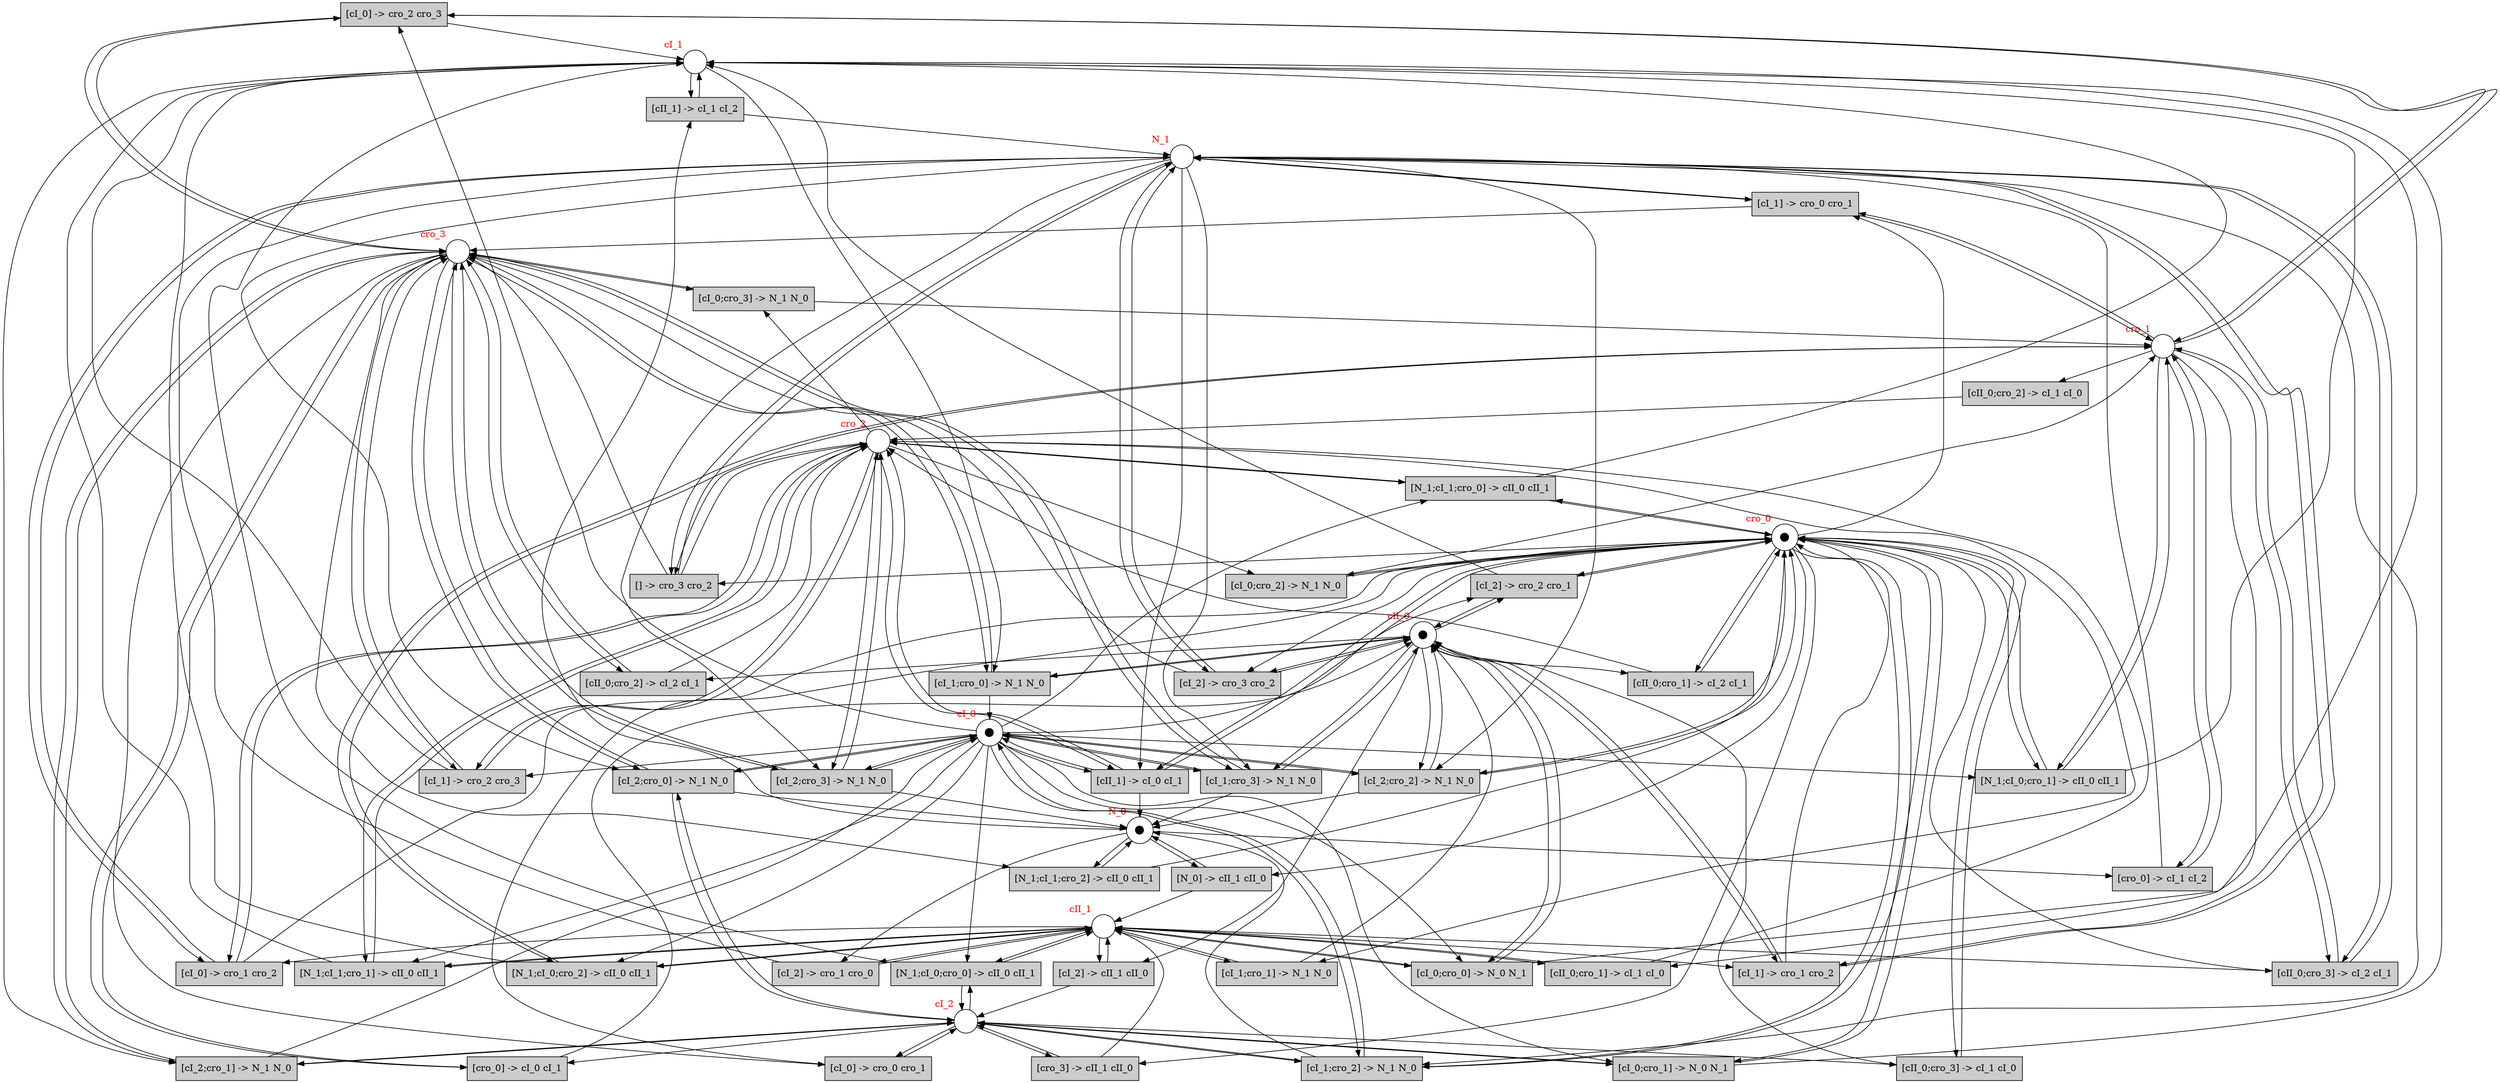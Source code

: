 digraph test {
  t41 -> p8;
  t40 -> p8;
  t39 -> p8;
  t38 -> p8;
  t37 -> p8;
  t36 -> p8;
  t35 -> p8;
  t34 -> p8;
  t33 -> p8;
  t32 -> p8;
  t31 -> p4;
  t30 -> p4;
  t29 -> p1;
  t28 -> p1;
  t27 -> p1;
  t26 -> p5;
  t25 -> p5;
  t24 -> p7;
  t23 -> p2;
  t22 -> p2;
  t21 -> p4;
  t20 -> p4;
  t19 -> p4;
  t18 -> p10;
  t17 -> p10;
  t16 -> p10;
  t15 -> p2;
  t14 -> p2;
  t13 -> p6;
  t12 -> p6;
  t11 -> p11;
  t10 -> p11;
  t9 -> p11;
  t8 -> p11;
  t7 -> p11;
  t6 -> p11;
  t5 -> p9;
  t4 -> p9;
  t3 -> p6;
  t2 -> p3;
  t1 -> p3;
  t1 -> p1;
  t2 -> p4;
  t3 -> p5;
  t4 -> p7;
  t4 -> p1;
  t5 -> p6;
  t5 -> p1;
  t6 -> p7;
  t6 -> p1;
  t6 -> p9;
  t7 -> p6;
  t7 -> p1;
  t7 -> p9;
  t8 -> p2;
  t8 -> p1;
  t8 -> p9;
  t9 -> p7;
  t9 -> p4;
  t9 -> p9;
  t10 -> p6;
  t10 -> p4;
  t10 -> p9;
  t11 -> p2;
  t11 -> p4;
  t11 -> p9;
  t12 -> p1;
  t13 -> p4;
  t15 -> p5;
  t16 -> p8;
  t17 -> p3;
  t18 -> p5;
  t19 -> p6;
  t19 -> p10;
  t20 -> p2;
  t20 -> p10;
  t21 -> p3;
  t21 -> p10;
  t22 -> p1;
  t23 -> p4;
  t24 -> p5;
  t25 -> p7;
  t26 -> p11;
  t27 -> p6;
  t27 -> p10;
  t28 -> p2;
  t28 -> p10;
  t29 -> p3;
  t29 -> p10;
  t30 -> p7;
  t31 -> p11;
  t32 -> p2;
  t32 -> p5;
  t33 -> p2;
  t33 -> p4;
  t34 -> p3;
  t34 -> p5;
  t35 -> p3;
  t35 -> p4;
  t36 -> p7;
  t36 -> p5;
  t37 -> p7;
  t37 -> p4;
  t38 -> p6;
  t38 -> p5;
  t39 -> p6;
  t39 -> p4;
  t40 -> p2;
  t40 -> p1;
  t41 -> p3;
  t41 -> p1;
  p9 -> t41;
  p9 -> t40;
  p9 -> t39;
  p9 -> t38;
  p9 -> t37;
  p9 -> t36;
  p9 -> t35;
  p9 -> t34;
  p9 -> t33;
  p9 -> t32;
  p1 -> t31;
  p1 -> t30;
  p4 -> t29;
  p4 -> t28;
  p4 -> t27;
  p4 -> t26;
  p4 -> t25;
  p6 -> t24;
  p6 -> t23;
  p6 -> t22;
  p5 -> t21;
  p5 -> t20;
  p5 -> t19;
  p11 -> t18;
  p11 -> t17;
  p11 -> t16;
  p3 -> t15;
  p3 -> t14;
  p7 -> t13;
  p7 -> t12;
  p10 -> t11;
  p10 -> t10;
  p10 -> t9;
  p10 -> t8;
  p10 -> t7;
  p10 -> t6;
  p8 -> t5;
  p8 -> t4;
  p2 -> t3;
  p2 -> t2;
  p2 -> t1;
  p1 -> t1;
  p4 -> t2;
  p5 -> t3;
  p7 -> t4;
  p1 -> t4;
  p6 -> t5;
  p1 -> t5;
  p7 -> t6;
  p1 -> t6;
  p9 -> t6;
  p6 -> t7;
  p1 -> t7;
  p9 -> t7;
  p2 -> t8;
  p1 -> t8;
  p9 -> t8;
  p7 -> t9;
  p4 -> t9;
  p9 -> t9;
  p6 -> t10;
  p4 -> t10;
  p9 -> t10;
  p2 -> t11;
  p4 -> t11;
  p9 -> t11;
  p1 -> t12;
  p4 -> t13;
  p5 -> t15;
  p8 -> t16;
  p3 -> t17;
  p5 -> t18;
  p6 -> t19;
  p10 -> t19;
  p2 -> t20;
  p10 -> t20;
  p3 -> t21;
  p10 -> t21;
  p1 -> t22;
  p4 -> t23;
  p5 -> t24;
  p7 -> t25;
  p11 -> t26;
  p6 -> t27;
  p10 -> t27;
  p2 -> t28;
  p10 -> t28;
  p3 -> t29;
  p10 -> t29;
  p7 -> t30;
  p11 -> t31;
  p2 -> t32;
  p5 -> t32;
  p2 -> t33;
  p4 -> t33;
  p3 -> t34;
  p5 -> t34;
  p3 -> t35;
  p4 -> t35;
  p7 -> t36;
  p5 -> t36;
  p7 -> t37;
  p4 -> t37;
  p6 -> t38;
  p5 -> t38;
  p6 -> t39;
  p4 -> t39;
  p2 -> t40;
  p1 -> t40;
  p3 -> t41;
  p1 -> t41;
  p1 [label="" xlabel= <<FONT COLOR="red">cro_3</FONT>> shape=circle ];
  p2 [label="" xlabel= <<FONT COLOR="red">cro_2</FONT>> shape=circle ];
  p3 [label="" xlabel= <<FONT COLOR="red">cro_1</FONT>> shape=circle ];
  p4 [label=⬤ xlabel= <<FONT COLOR="red">cro_0</FONT>> shape=circle ];
  p5 [label="" xlabel= <<FONT COLOR="red">cII_1</FONT>> shape=circle ];
  p6 [label=⬤ xlabel= <<FONT COLOR="red">cII_0</FONT>> shape=circle ];
  p7 [label="" xlabel= <<FONT COLOR="red">cI_2</FONT>> shape=circle ];
  p8 [label="" xlabel= <<FONT COLOR="red">cI_1</FONT>> shape=circle ];
  p9 [label=⬤ xlabel= <<FONT COLOR="red">cI_0</FONT>> shape=circle ];
  p10 [label="" xlabel= <<FONT COLOR="red">N_1</FONT>> shape=circle ];
  p11 [label=⬤ xlabel= <<FONT COLOR="red">N_0</FONT>> shape=circle ];
  t1 [fillcolor="#cccccc" label="[cI_0;cro_3] -> N_1 N_0" shape=box style=filled];
  t2 [fillcolor="#cccccc" label="[cI_0;cro_2] -> N_1 N_0" shape=box style=filled];
  t3 [fillcolor="#cccccc" label="[cI_1;cro_1] -> N_1 N_0" shape=box style=filled];
  t4 [fillcolor="#cccccc" label="[cI_2;cro_1] -> N_1 N_0" shape=box style=filled];
  t5 [fillcolor="#cccccc" label="[cI_1;cro_0] -> N_1 N_0" shape=box style=filled];
  t6 [fillcolor="#cccccc" label="[cI_2;cro_0] -> N_1 N_0" shape=box style=filled];
  t7 [fillcolor="#cccccc" label="[cI_1;cro_3] -> N_1 N_0" shape=box style=filled];
  t8 [fillcolor="#cccccc" label="[cI_2;cro_3] -> N_1 N_0" shape=box style=filled];
  t9 [fillcolor="#cccccc" label="[cI_1;cro_2] -> N_1 N_0" shape=box style=filled];
  t10 [fillcolor="#cccccc" label="[cI_2;cro_2] -> N_1 N_0" shape=box style=filled];
  t11 [fillcolor="#cccccc" label="[cII_1] -> cI_0 cI_1" shape=box style=filled];
  t12 [fillcolor="#cccccc" label="[cro_0] -> cI_0 cI_1" shape=box style=filled];
  t13 [fillcolor="#cccccc" label="[cII_0;cro_3] -> cI_1 cI_0" shape=box style=filled];
  t14 [fillcolor="#cccccc" label="[cII_0;cro_2] -> cI_1 cI_0" shape=box style=filled];
  t15 [fillcolor="#cccccc" label="[cII_0;cro_1] -> cI_1 cI_0" shape=box style=filled];
  t16 [fillcolor="#cccccc" label="[cII_1] -> cI_1 cI_2" shape=box style=filled];
  t17 [fillcolor="#cccccc" label="[cro_0] -> cI_1 cI_2" shape=box style=filled];
  t18 [fillcolor="#cccccc" label="[cI_2] -> cro_1 cro_0" shape=box style=filled];
  t19 [fillcolor="#cccccc" label="[cI_1] -> cro_1 cro_2" shape=box style=filled];
  t20 [fillcolor="#cccccc" label="[cI_0] -> cro_1 cro_2" shape=box style=filled];
  t21 [fillcolor="#cccccc" label="[cII_0;cro_3] -> cI_2 cI_1" shape=box style=filled];
  t22 [fillcolor="#cccccc" label="[cII_0;cro_2] -> cI_2 cI_1" shape=box style=filled];
  t23 [fillcolor="#cccccc" label="[cII_0;cro_1] -> cI_2 cI_1" shape=box style=filled];
  t24 [fillcolor="#cccccc" label="[cI_2] -> cII_1 cII_0" shape=box style=filled];
  t25 [fillcolor="#cccccc" label="[cro_3] -> cII_1 cII_0" shape=box style=filled];
  t26 [fillcolor="#cccccc" label="[N_0] -> cII_1 cII_0" shape=box style=filled];
  t27 [fillcolor="#cccccc" label="[cI_2] -> cro_3 cro_2" shape=box style=filled];
  t28 [fillcolor="#cccccc" label="[] -> cro_3 cro_2" shape=box style=filled];
  t29 [fillcolor="#cccccc" label="[cI_1] -> cro_0 cro_1" shape=box style=filled];
  t30 [fillcolor="#cccccc" label="[cI_0] -> cro_0 cro_1" shape=box style=filled];
  t31 [fillcolor="#cccccc" label="[N_1;cI_1;cro_2] -> cII_0 cII_1" shape=box style=filled];
  t32 [fillcolor="#cccccc" label="[N_1;cI_1;cro_1] -> cII_0 cII_1" shape=box style=filled];
  t33 [fillcolor="#cccccc" label="[N_1;cI_1;cro_0] -> cII_0 cII_1" shape=box style=filled];
  t34 [fillcolor="#cccccc" label="[N_1;cI_0;cro_2] -> cII_0 cII_1" shape=box style=filled];
  t35 [fillcolor="#cccccc" label="[N_1;cI_0;cro_1] -> cII_0 cII_1" shape=box style=filled];
  t36 [fillcolor="#cccccc" label="[N_1;cI_0;cro_0] -> cII_0 cII_1" shape=box style=filled];
  t37 [fillcolor="#cccccc" label="[cI_0;cro_1] -> N_0 N_1" shape=box style=filled];
  t38 [fillcolor="#cccccc" label="[cI_0;cro_0] -> N_0 N_1" shape=box style=filled];
  t39 [fillcolor="#cccccc" label="[cI_2] -> cro_2 cro_1" shape=box style=filled];
  t40 [fillcolor="#cccccc" label="[cI_1] -> cro_2 cro_3" shape=box style=filled];
  t41 [fillcolor="#cccccc" label="[cI_0] -> cro_2 cro_3" shape=box style=filled];
}